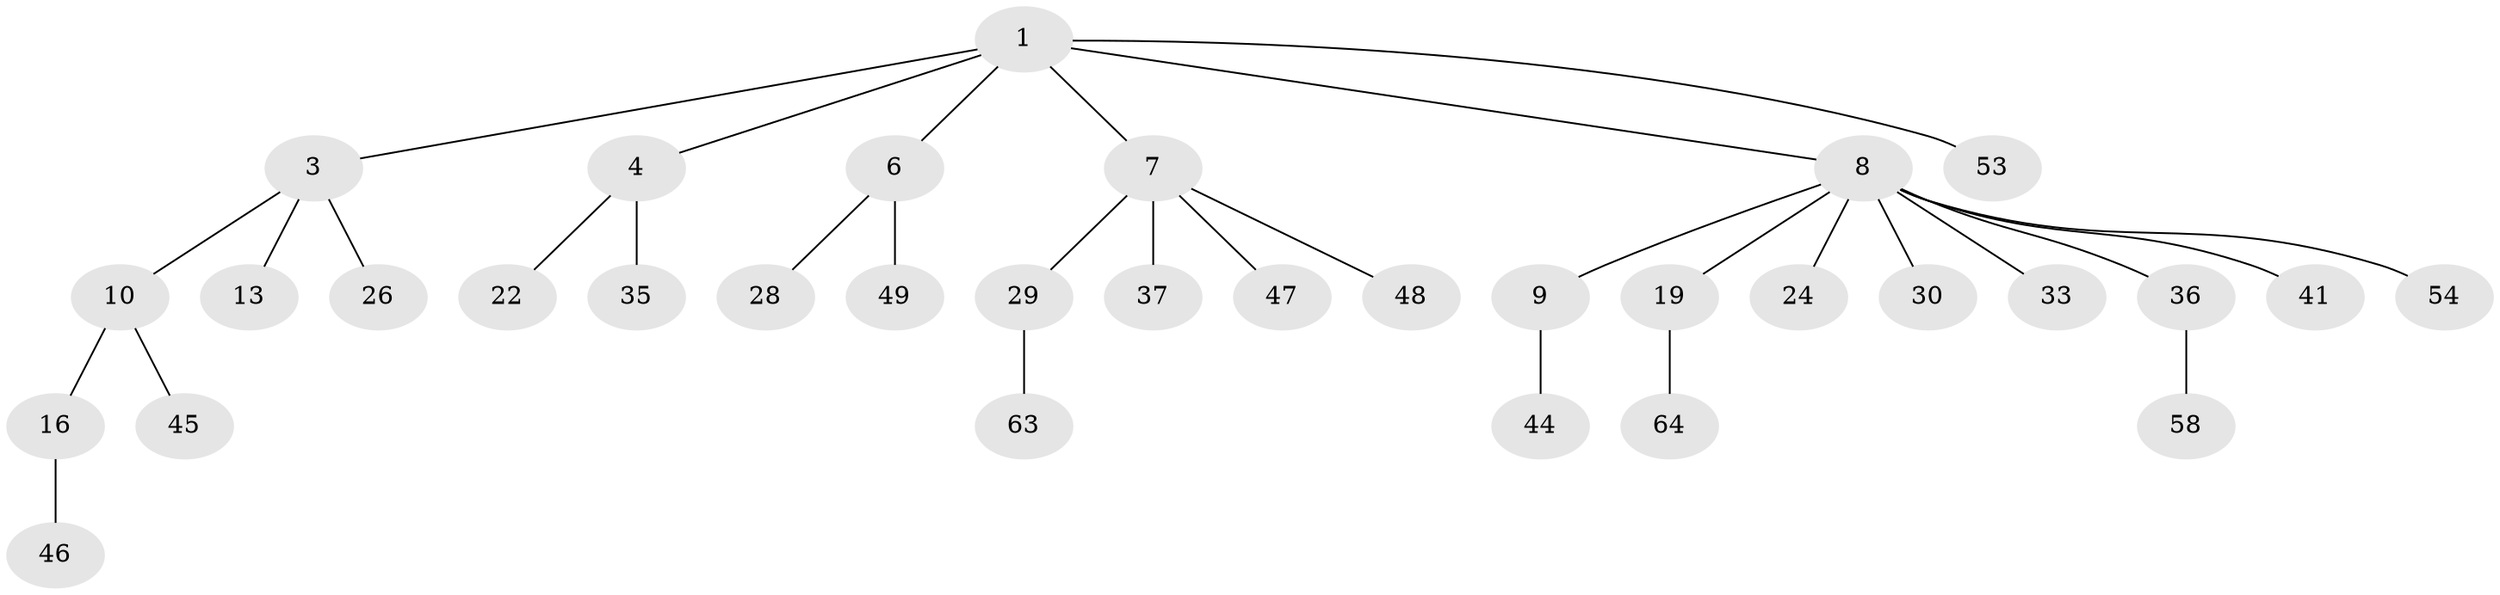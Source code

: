 // original degree distribution, {4: 0.06060606060606061, 5: 0.045454545454545456, 3: 0.15151515151515152, 6: 0.015151515151515152, 2: 0.22727272727272727, 1: 0.5}
// Generated by graph-tools (version 1.1) at 2025/15/03/09/25 04:15:34]
// undirected, 33 vertices, 32 edges
graph export_dot {
graph [start="1"]
  node [color=gray90,style=filled];
  1 [super="+2"];
  3 [super="+65+17"];
  4 [super="+5+52"];
  6 [super="+12+56+25"];
  7 [super="+61+11"];
  8 [super="+32+23+18"];
  9 [super="+21"];
  10;
  13 [super="+50"];
  16 [super="+51+43"];
  19 [super="+31"];
  22;
  24;
  26 [super="+38"];
  28 [super="+62"];
  29;
  30;
  33;
  35 [super="+66"];
  36;
  37;
  41;
  44;
  45;
  46;
  47;
  48;
  49 [super="+55"];
  53;
  54;
  58;
  63;
  64;
  1 -- 3;
  1 -- 6;
  1 -- 53;
  1 -- 8;
  1 -- 4;
  1 -- 7;
  3 -- 10;
  3 -- 13;
  3 -- 26;
  4 -- 35;
  4 -- 22;
  6 -- 28;
  6 -- 49;
  7 -- 48;
  7 -- 37;
  7 -- 29;
  7 -- 47;
  8 -- 9;
  8 -- 30;
  8 -- 33;
  8 -- 41;
  8 -- 36;
  8 -- 54;
  8 -- 24;
  8 -- 19;
  9 -- 44;
  10 -- 16;
  10 -- 45;
  16 -- 46;
  19 -- 64;
  29 -- 63;
  36 -- 58;
}
